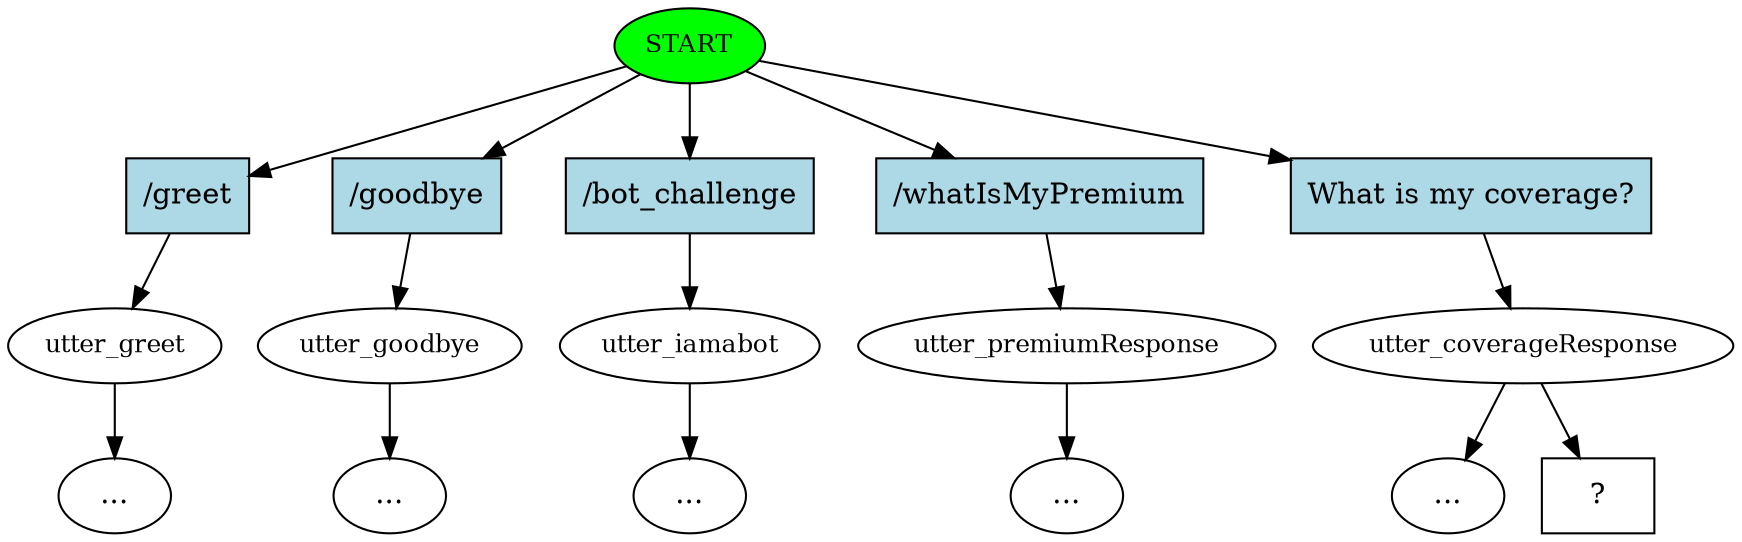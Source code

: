 digraph  {
0 [class="start active", fillcolor=green, fontsize=12, label=START, style=filled];
1 [class="", fontsize=12, label=utter_greet];
"-5" [class=ellipsis, label="..."];
4 [class="", fontsize=12, label=utter_goodbye];
"-6" [class=ellipsis, label="..."];
5 [class="", fontsize=12, label=utter_iamabot];
"-7" [class=ellipsis, label="..."];
6 [class="", fontsize=12, label=utter_premiumResponse];
"-8" [class=ellipsis, label="..."];
7 [class=active, fontsize=12, label=utter_coverageResponse];
"-9" [class=ellipsis, label="..."];
9 [class="intent dashed active", label="  ?  ", shape=rect];
10 [class=intent, fillcolor=lightblue, label="/greet", shape=rect, style=filled];
11 [class=intent, fillcolor=lightblue, label="/goodbye", shape=rect, style=filled];
12 [class=intent, fillcolor=lightblue, label="/bot_challenge", shape=rect, style=filled];
13 [class=intent, fillcolor=lightblue, label="/whatIsMyPremium", shape=rect, style=filled];
14 [class="intent active", fillcolor=lightblue, label="What is my coverage?", shape=rect, style=filled];
0 -> 10  [class="", key=0];
0 -> 11  [class="", key=0];
0 -> 12  [class="", key=0];
0 -> 13  [class="", key=0];
0 -> 14  [class=active, key=0];
1 -> "-5"  [class="", key=NONE, label=""];
4 -> "-6"  [class="", key=NONE, label=""];
5 -> "-7"  [class="", key=NONE, label=""];
6 -> "-8"  [class="", key=NONE, label=""];
7 -> "-9"  [class="", key=NONE, label=""];
7 -> 9  [class=active, key=NONE, label=""];
10 -> 1  [class="", key=0];
11 -> 4  [class="", key=0];
12 -> 5  [class="", key=0];
13 -> 6  [class="", key=0];
14 -> 7  [class=active, key=0];
}
